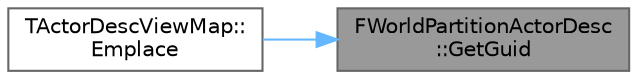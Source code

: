 digraph "FWorldPartitionActorDesc::GetGuid"
{
 // INTERACTIVE_SVG=YES
 // LATEX_PDF_SIZE
  bgcolor="transparent";
  edge [fontname=Helvetica,fontsize=10,labelfontname=Helvetica,labelfontsize=10];
  node [fontname=Helvetica,fontsize=10,shape=box,height=0.2,width=0.4];
  rankdir="RL";
  Node1 [id="Node000001",label="FWorldPartitionActorDesc\l::GetGuid",height=0.2,width=0.4,color="gray40", fillcolor="grey60", style="filled", fontcolor="black",tooltip=" "];
  Node1 -> Node2 [id="edge1_Node000001_Node000002",dir="back",color="steelblue1",style="solid",tooltip=" "];
  Node2 [id="Node000002",label="TActorDescViewMap::\lEmplace",height=0.2,width=0.4,color="grey40", fillcolor="white", style="filled",URL="$d8/de7/classTActorDescViewMap.html#a8379a1f41cdbddb9f2ef31b8f5910b44",tooltip=" "];
}
